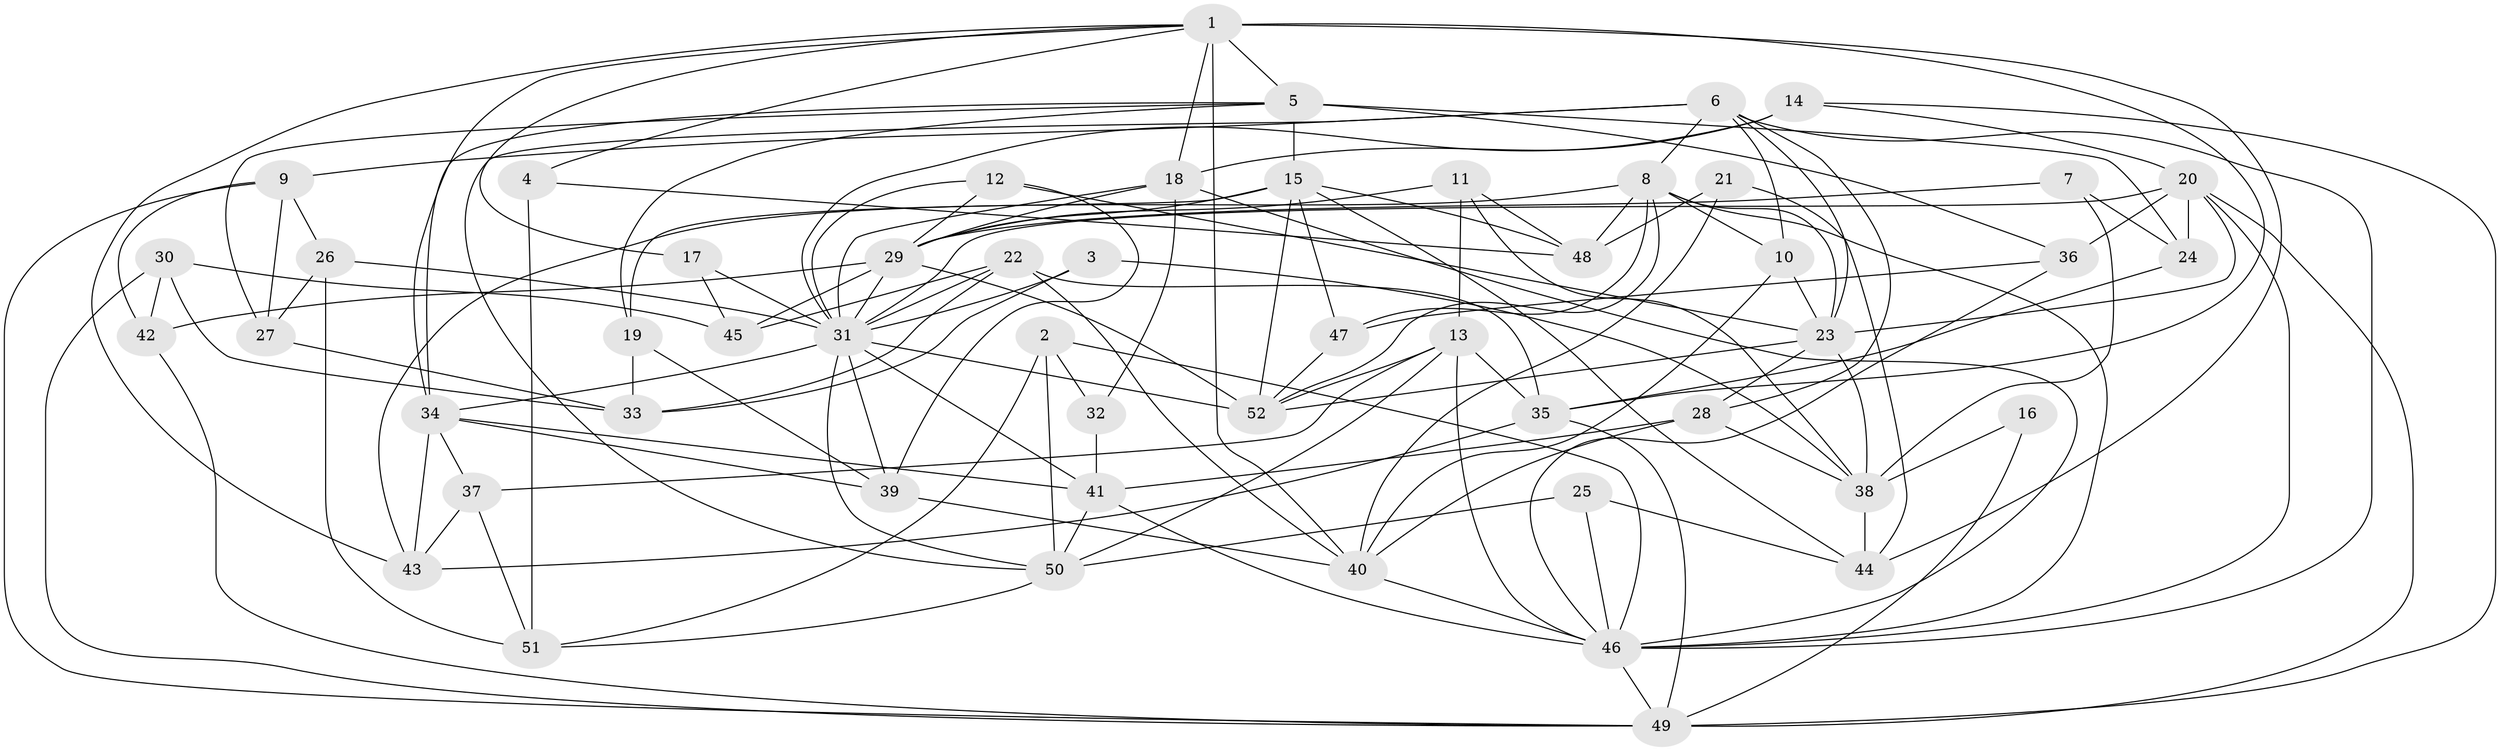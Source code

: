 // original degree distribution, {3: 0.3557692307692308, 2: 0.11538461538461539, 5: 0.1346153846153846, 6: 0.08653846153846154, 4: 0.22115384615384615, 8: 0.019230769230769232, 7: 0.0673076923076923}
// Generated by graph-tools (version 1.1) at 2025/02/03/09/25 03:02:06]
// undirected, 52 vertices, 141 edges
graph export_dot {
graph [start="1"]
  node [color=gray90,style=filled];
  1;
  2;
  3;
  4;
  5;
  6;
  7;
  8;
  9;
  10;
  11;
  12;
  13;
  14;
  15;
  16;
  17;
  18;
  19;
  20;
  21;
  22;
  23;
  24;
  25;
  26;
  27;
  28;
  29;
  30;
  31;
  32;
  33;
  34;
  35;
  36;
  37;
  38;
  39;
  40;
  41;
  42;
  43;
  44;
  45;
  46;
  47;
  48;
  49;
  50;
  51;
  52;
  1 -- 4 [weight=1.0];
  1 -- 5 [weight=2.0];
  1 -- 17 [weight=1.0];
  1 -- 18 [weight=1.0];
  1 -- 34 [weight=1.0];
  1 -- 35 [weight=1.0];
  1 -- 40 [weight=1.0];
  1 -- 43 [weight=1.0];
  1 -- 44 [weight=1.0];
  2 -- 32 [weight=1.0];
  2 -- 46 [weight=1.0];
  2 -- 50 [weight=1.0];
  2 -- 51 [weight=1.0];
  3 -- 31 [weight=2.0];
  3 -- 33 [weight=1.0];
  3 -- 38 [weight=1.0];
  4 -- 48 [weight=1.0];
  4 -- 51 [weight=1.0];
  5 -- 15 [weight=1.0];
  5 -- 19 [weight=1.0];
  5 -- 24 [weight=1.0];
  5 -- 27 [weight=1.0];
  5 -- 34 [weight=1.0];
  5 -- 36 [weight=1.0];
  6 -- 8 [weight=1.0];
  6 -- 9 [weight=1.0];
  6 -- 10 [weight=1.0];
  6 -- 23 [weight=1.0];
  6 -- 28 [weight=1.0];
  6 -- 46 [weight=1.0];
  6 -- 50 [weight=1.0];
  7 -- 24 [weight=1.0];
  7 -- 29 [weight=1.0];
  7 -- 38 [weight=1.0];
  8 -- 10 [weight=1.0];
  8 -- 23 [weight=1.0];
  8 -- 43 [weight=1.0];
  8 -- 46 [weight=1.0];
  8 -- 47 [weight=1.0];
  8 -- 48 [weight=1.0];
  8 -- 52 [weight=1.0];
  9 -- 26 [weight=1.0];
  9 -- 27 [weight=1.0];
  9 -- 42 [weight=1.0];
  9 -- 49 [weight=1.0];
  10 -- 23 [weight=1.0];
  10 -- 40 [weight=1.0];
  11 -- 13 [weight=1.0];
  11 -- 29 [weight=1.0];
  11 -- 38 [weight=1.0];
  11 -- 48 [weight=1.0];
  12 -- 23 [weight=1.0];
  12 -- 29 [weight=1.0];
  12 -- 31 [weight=1.0];
  12 -- 39 [weight=1.0];
  13 -- 35 [weight=1.0];
  13 -- 37 [weight=1.0];
  13 -- 46 [weight=2.0];
  13 -- 50 [weight=1.0];
  13 -- 52 [weight=1.0];
  14 -- 18 [weight=1.0];
  14 -- 20 [weight=1.0];
  14 -- 31 [weight=2.0];
  14 -- 49 [weight=1.0];
  15 -- 19 [weight=1.0];
  15 -- 29 [weight=1.0];
  15 -- 44 [weight=1.0];
  15 -- 47 [weight=1.0];
  15 -- 48 [weight=1.0];
  15 -- 52 [weight=1.0];
  16 -- 38 [weight=1.0];
  16 -- 49 [weight=1.0];
  17 -- 31 [weight=1.0];
  17 -- 45 [weight=1.0];
  18 -- 29 [weight=1.0];
  18 -- 31 [weight=1.0];
  18 -- 32 [weight=1.0];
  18 -- 46 [weight=1.0];
  19 -- 33 [weight=1.0];
  19 -- 39 [weight=1.0];
  20 -- 23 [weight=1.0];
  20 -- 24 [weight=1.0];
  20 -- 31 [weight=2.0];
  20 -- 36 [weight=1.0];
  20 -- 46 [weight=1.0];
  20 -- 49 [weight=1.0];
  21 -- 40 [weight=1.0];
  21 -- 44 [weight=1.0];
  21 -- 48 [weight=1.0];
  22 -- 31 [weight=1.0];
  22 -- 33 [weight=1.0];
  22 -- 35 [weight=1.0];
  22 -- 40 [weight=1.0];
  22 -- 45 [weight=1.0];
  23 -- 28 [weight=1.0];
  23 -- 38 [weight=1.0];
  23 -- 52 [weight=2.0];
  24 -- 35 [weight=1.0];
  25 -- 44 [weight=1.0];
  25 -- 46 [weight=1.0];
  25 -- 50 [weight=2.0];
  26 -- 27 [weight=1.0];
  26 -- 31 [weight=1.0];
  26 -- 51 [weight=1.0];
  27 -- 33 [weight=1.0];
  28 -- 38 [weight=1.0];
  28 -- 40 [weight=1.0];
  28 -- 41 [weight=1.0];
  29 -- 31 [weight=2.0];
  29 -- 42 [weight=2.0];
  29 -- 45 [weight=1.0];
  29 -- 52 [weight=1.0];
  30 -- 33 [weight=1.0];
  30 -- 42 [weight=1.0];
  30 -- 45 [weight=1.0];
  30 -- 49 [weight=1.0];
  31 -- 34 [weight=1.0];
  31 -- 39 [weight=1.0];
  31 -- 41 [weight=1.0];
  31 -- 50 [weight=3.0];
  31 -- 52 [weight=1.0];
  32 -- 41 [weight=1.0];
  34 -- 37 [weight=1.0];
  34 -- 39 [weight=1.0];
  34 -- 41 [weight=1.0];
  34 -- 43 [weight=1.0];
  35 -- 43 [weight=1.0];
  35 -- 49 [weight=1.0];
  36 -- 46 [weight=1.0];
  36 -- 47 [weight=1.0];
  37 -- 43 [weight=1.0];
  37 -- 51 [weight=1.0];
  38 -- 44 [weight=1.0];
  39 -- 40 [weight=1.0];
  40 -- 46 [weight=1.0];
  41 -- 46 [weight=1.0];
  41 -- 50 [weight=1.0];
  42 -- 49 [weight=1.0];
  46 -- 49 [weight=1.0];
  47 -- 52 [weight=1.0];
  50 -- 51 [weight=1.0];
}
